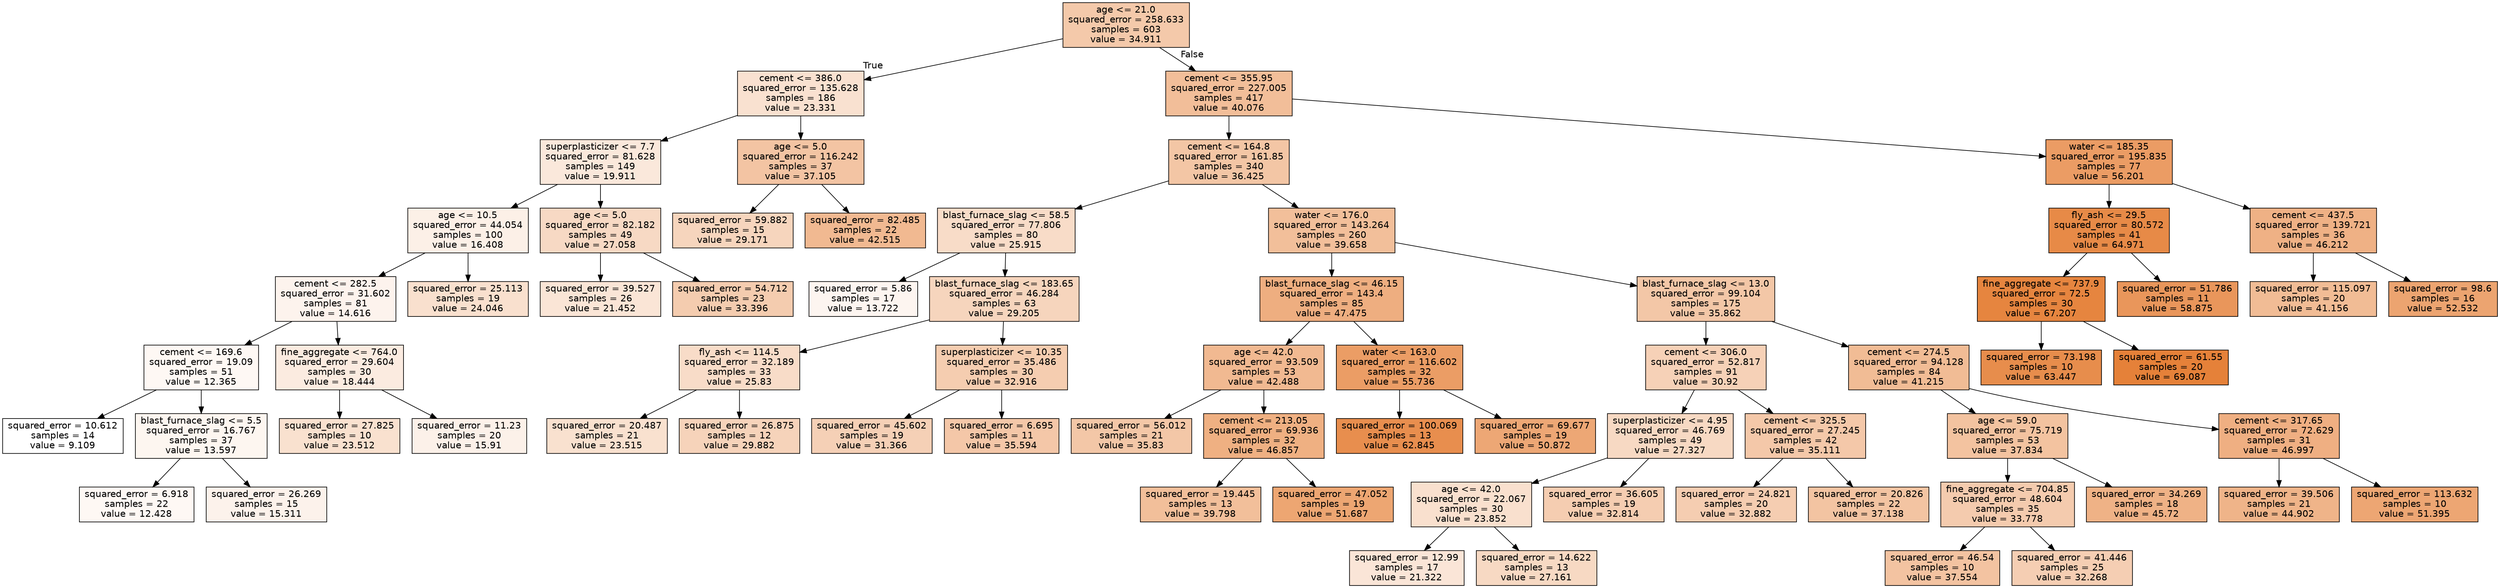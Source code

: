 digraph Tree {
node [shape=box, style="filled", color="black", fontname="helvetica"] ;
edge [fontname="helvetica"] ;
0 [label="age <= 21.0\nsquared_error = 258.633\nsamples = 603\nvalue = 34.911", fillcolor="#f4c9aa"] ;
1 [label="cement <= 386.0\nsquared_error = 135.628\nsamples = 186\nvalue = 23.331", fillcolor="#f9e1d0"] ;
0 -> 1 [labeldistance=2.5, labelangle=45, headlabel="True"] ;
2 [label="superplasticizer <= 7.7\nsquared_error = 81.628\nsamples = 149\nvalue = 19.911", fillcolor="#fae8db"] ;
1 -> 2 ;
3 [label="age <= 10.5\nsquared_error = 44.054\nsamples = 100\nvalue = 16.408", fillcolor="#fcf0e7"] ;
2 -> 3 ;
4 [label="cement <= 282.5\nsquared_error = 31.602\nsamples = 81\nvalue = 14.616", fillcolor="#fdf3ed"] ;
3 -> 4 ;
5 [label="cement <= 169.6\nsquared_error = 19.09\nsamples = 51\nvalue = 12.365", fillcolor="#fef8f4"] ;
4 -> 5 ;
6 [label="squared_error = 10.612\nsamples = 14\nvalue = 9.109", fillcolor="#ffffff"] ;
5 -> 6 ;
7 [label="blast_furnace_slag <= 5.5\nsquared_error = 16.767\nsamples = 37\nvalue = 13.597", fillcolor="#fdf6f0"] ;
5 -> 7 ;
8 [label="squared_error = 6.918\nsamples = 22\nvalue = 12.428", fillcolor="#fef8f4"] ;
7 -> 8 ;
9 [label="squared_error = 26.269\nsamples = 15\nvalue = 15.311", fillcolor="#fcf2eb"] ;
7 -> 9 ;
10 [label="fine_aggregate <= 764.0\nsquared_error = 29.604\nsamples = 30\nvalue = 18.444", fillcolor="#fbebe0"] ;
4 -> 10 ;
11 [label="squared_error = 27.825\nsamples = 10\nvalue = 23.512", fillcolor="#f9e1cf"] ;
10 -> 11 ;
12 [label="squared_error = 11.23\nsamples = 20\nvalue = 15.91", fillcolor="#fcf1e9"] ;
10 -> 12 ;
13 [label="squared_error = 25.113\nsamples = 19\nvalue = 24.046", fillcolor="#f9e0ce"] ;
3 -> 13 ;
14 [label="age <= 5.0\nsquared_error = 82.182\nsamples = 49\nvalue = 27.058", fillcolor="#f7d9c4"] ;
2 -> 14 ;
15 [label="squared_error = 39.527\nsamples = 26\nvalue = 21.452", fillcolor="#fae5d6"] ;
14 -> 15 ;
16 [label="squared_error = 54.712\nsamples = 23\nvalue = 33.396", fillcolor="#f4ccaf"] ;
14 -> 16 ;
17 [label="age <= 5.0\nsquared_error = 116.242\nsamples = 37\nvalue = 37.105", fillcolor="#f3c4a3"] ;
1 -> 17 ;
18 [label="squared_error = 59.882\nsamples = 15\nvalue = 29.171", fillcolor="#f6d5bd"] ;
17 -> 18 ;
19 [label="squared_error = 82.485\nsamples = 22\nvalue = 42.515", fillcolor="#f1b991"] ;
17 -> 19 ;
20 [label="cement <= 355.95\nsquared_error = 227.005\nsamples = 417\nvalue = 40.076", fillcolor="#f2be99"] ;
0 -> 20 [labeldistance=2.5, labelangle=-45, headlabel="False"] ;
21 [label="cement <= 164.8\nsquared_error = 161.85\nsamples = 340\nvalue = 36.425", fillcolor="#f3c6a5"] ;
20 -> 21 ;
22 [label="blast_furnace_slag <= 58.5\nsquared_error = 77.806\nsamples = 80\nvalue = 25.915", fillcolor="#f8dcc8"] ;
21 -> 22 ;
23 [label="squared_error = 5.86\nsamples = 17\nvalue = 13.722", fillcolor="#fdf5f0"] ;
22 -> 23 ;
24 [label="blast_furnace_slag <= 183.65\nsquared_error = 46.284\nsamples = 63\nvalue = 29.205", fillcolor="#f6d5bd"] ;
22 -> 24 ;
25 [label="fly_ash <= 114.5\nsquared_error = 32.189\nsamples = 33\nvalue = 25.83", fillcolor="#f8dcc8"] ;
24 -> 25 ;
26 [label="squared_error = 20.487\nsamples = 21\nvalue = 23.515", fillcolor="#f9e1cf"] ;
25 -> 26 ;
27 [label="squared_error = 26.875\nsamples = 12\nvalue = 29.882", fillcolor="#f6d3ba"] ;
25 -> 27 ;
28 [label="superplasticizer <= 10.35\nsquared_error = 35.486\nsamples = 30\nvalue = 32.916", fillcolor="#f5cdb0"] ;
24 -> 28 ;
29 [label="squared_error = 45.602\nsamples = 19\nvalue = 31.366", fillcolor="#f5d0b6"] ;
28 -> 29 ;
30 [label="squared_error = 6.695\nsamples = 11\nvalue = 35.594", fillcolor="#f4c7a8"] ;
28 -> 30 ;
31 [label="water <= 176.0\nsquared_error = 143.264\nsamples = 260\nvalue = 39.658", fillcolor="#f2bf9a"] ;
21 -> 31 ;
32 [label="blast_furnace_slag <= 46.15\nsquared_error = 143.4\nsamples = 85\nvalue = 47.475", fillcolor="#eeae80"] ;
31 -> 32 ;
33 [label="age <= 42.0\nsquared_error = 93.509\nsamples = 53\nvalue = 42.488", fillcolor="#f1b991"] ;
32 -> 33 ;
34 [label="squared_error = 56.012\nsamples = 21\nvalue = 35.83", fillcolor="#f3c7a7"] ;
33 -> 34 ;
35 [label="cement <= 213.05\nsquared_error = 69.936\nsamples = 32\nvalue = 46.857", fillcolor="#efb082"] ;
33 -> 35 ;
36 [label="squared_error = 19.445\nsamples = 13\nvalue = 39.798", fillcolor="#f2bf9a"] ;
35 -> 36 ;
37 [label="squared_error = 47.052\nsamples = 19\nvalue = 51.687", fillcolor="#eda672"] ;
35 -> 37 ;
38 [label="water <= 163.0\nsquared_error = 116.602\nsamples = 32\nvalue = 55.736", fillcolor="#eb9d65"] ;
32 -> 38 ;
39 [label="squared_error = 100.069\nsamples = 13\nvalue = 62.845", fillcolor="#e88e4e"] ;
38 -> 39 ;
40 [label="squared_error = 69.677\nsamples = 19\nvalue = 50.872", fillcolor="#eda775"] ;
38 -> 40 ;
41 [label="blast_furnace_slag <= 13.0\nsquared_error = 99.104\nsamples = 175\nvalue = 35.862", fillcolor="#f3c7a7"] ;
31 -> 41 ;
42 [label="cement <= 306.0\nsquared_error = 52.817\nsamples = 91\nvalue = 30.92", fillcolor="#f6d1b7"] ;
41 -> 42 ;
43 [label="superplasticizer <= 4.95\nsquared_error = 46.769\nsamples = 49\nvalue = 27.327", fillcolor="#f7d9c3"] ;
42 -> 43 ;
44 [label="age <= 42.0\nsquared_error = 22.067\nsamples = 30\nvalue = 23.852", fillcolor="#f9e0ce"] ;
43 -> 44 ;
45 [label="squared_error = 12.99\nsamples = 17\nvalue = 21.322", fillcolor="#fae5d7"] ;
44 -> 45 ;
46 [label="squared_error = 14.622\nsamples = 13\nvalue = 27.161", fillcolor="#f7d9c3"] ;
44 -> 46 ;
47 [label="squared_error = 36.605\nsamples = 19\nvalue = 32.814", fillcolor="#f5cdb1"] ;
43 -> 47 ;
48 [label="cement <= 325.5\nsquared_error = 27.245\nsamples = 42\nvalue = 35.111", fillcolor="#f4c8a9"] ;
42 -> 48 ;
49 [label="squared_error = 24.821\nsamples = 20\nvalue = 32.882", fillcolor="#f5cdb1"] ;
48 -> 49 ;
50 [label="squared_error = 20.826\nsamples = 22\nvalue = 37.138", fillcolor="#f3c4a2"] ;
48 -> 50 ;
51 [label="cement <= 274.5\nsquared_error = 94.128\nsamples = 84\nvalue = 41.215", fillcolor="#f1bc95"] ;
41 -> 51 ;
52 [label="age <= 59.0\nsquared_error = 75.719\nsamples = 53\nvalue = 37.834", fillcolor="#f3c3a0"] ;
51 -> 52 ;
53 [label="fine_aggregate <= 704.85\nsquared_error = 48.604\nsamples = 35\nvalue = 33.778", fillcolor="#f4cbae"] ;
52 -> 53 ;
54 [label="squared_error = 46.54\nsamples = 10\nvalue = 37.554", fillcolor="#f3c3a1"] ;
53 -> 54 ;
55 [label="squared_error = 41.446\nsamples = 25\nvalue = 32.268", fillcolor="#f5ceb3"] ;
53 -> 55 ;
56 [label="squared_error = 34.269\nsamples = 18\nvalue = 45.72", fillcolor="#efb286"] ;
52 -> 56 ;
57 [label="cement <= 317.65\nsquared_error = 72.629\nsamples = 31\nvalue = 46.997", fillcolor="#efaf82"] ;
51 -> 57 ;
58 [label="squared_error = 39.506\nsamples = 21\nvalue = 44.902", fillcolor="#efb489"] ;
57 -> 58 ;
59 [label="squared_error = 113.632\nsamples = 10\nvalue = 51.395", fillcolor="#eda673"] ;
57 -> 59 ;
60 [label="water <= 185.35\nsquared_error = 195.835\nsamples = 77\nvalue = 56.201", fillcolor="#eb9c64"] ;
20 -> 60 ;
61 [label="fly_ash <= 29.5\nsquared_error = 80.572\nsamples = 41\nvalue = 64.971", fillcolor="#e78a47"] ;
60 -> 61 ;
62 [label="fine_aggregate <= 737.9\nsquared_error = 72.5\nsamples = 30\nvalue = 67.207", fillcolor="#e6853f"] ;
61 -> 62 ;
63 [label="squared_error = 73.198\nsamples = 10\nvalue = 63.447", fillcolor="#e78d4c"] ;
62 -> 63 ;
64 [label="squared_error = 61.55\nsamples = 20\nvalue = 69.087", fillcolor="#e58139"] ;
62 -> 64 ;
65 [label="squared_error = 51.786\nsamples = 11\nvalue = 58.875", fillcolor="#e9965b"] ;
61 -> 65 ;
66 [label="cement <= 437.5\nsquared_error = 139.721\nsamples = 36\nvalue = 46.212", fillcolor="#efb185"] ;
60 -> 66 ;
67 [label="squared_error = 115.097\nsamples = 20\nvalue = 41.156", fillcolor="#f1bc95"] ;
66 -> 67 ;
68 [label="squared_error = 98.6\nsamples = 16\nvalue = 52.532", fillcolor="#eca470"] ;
66 -> 68 ;
}